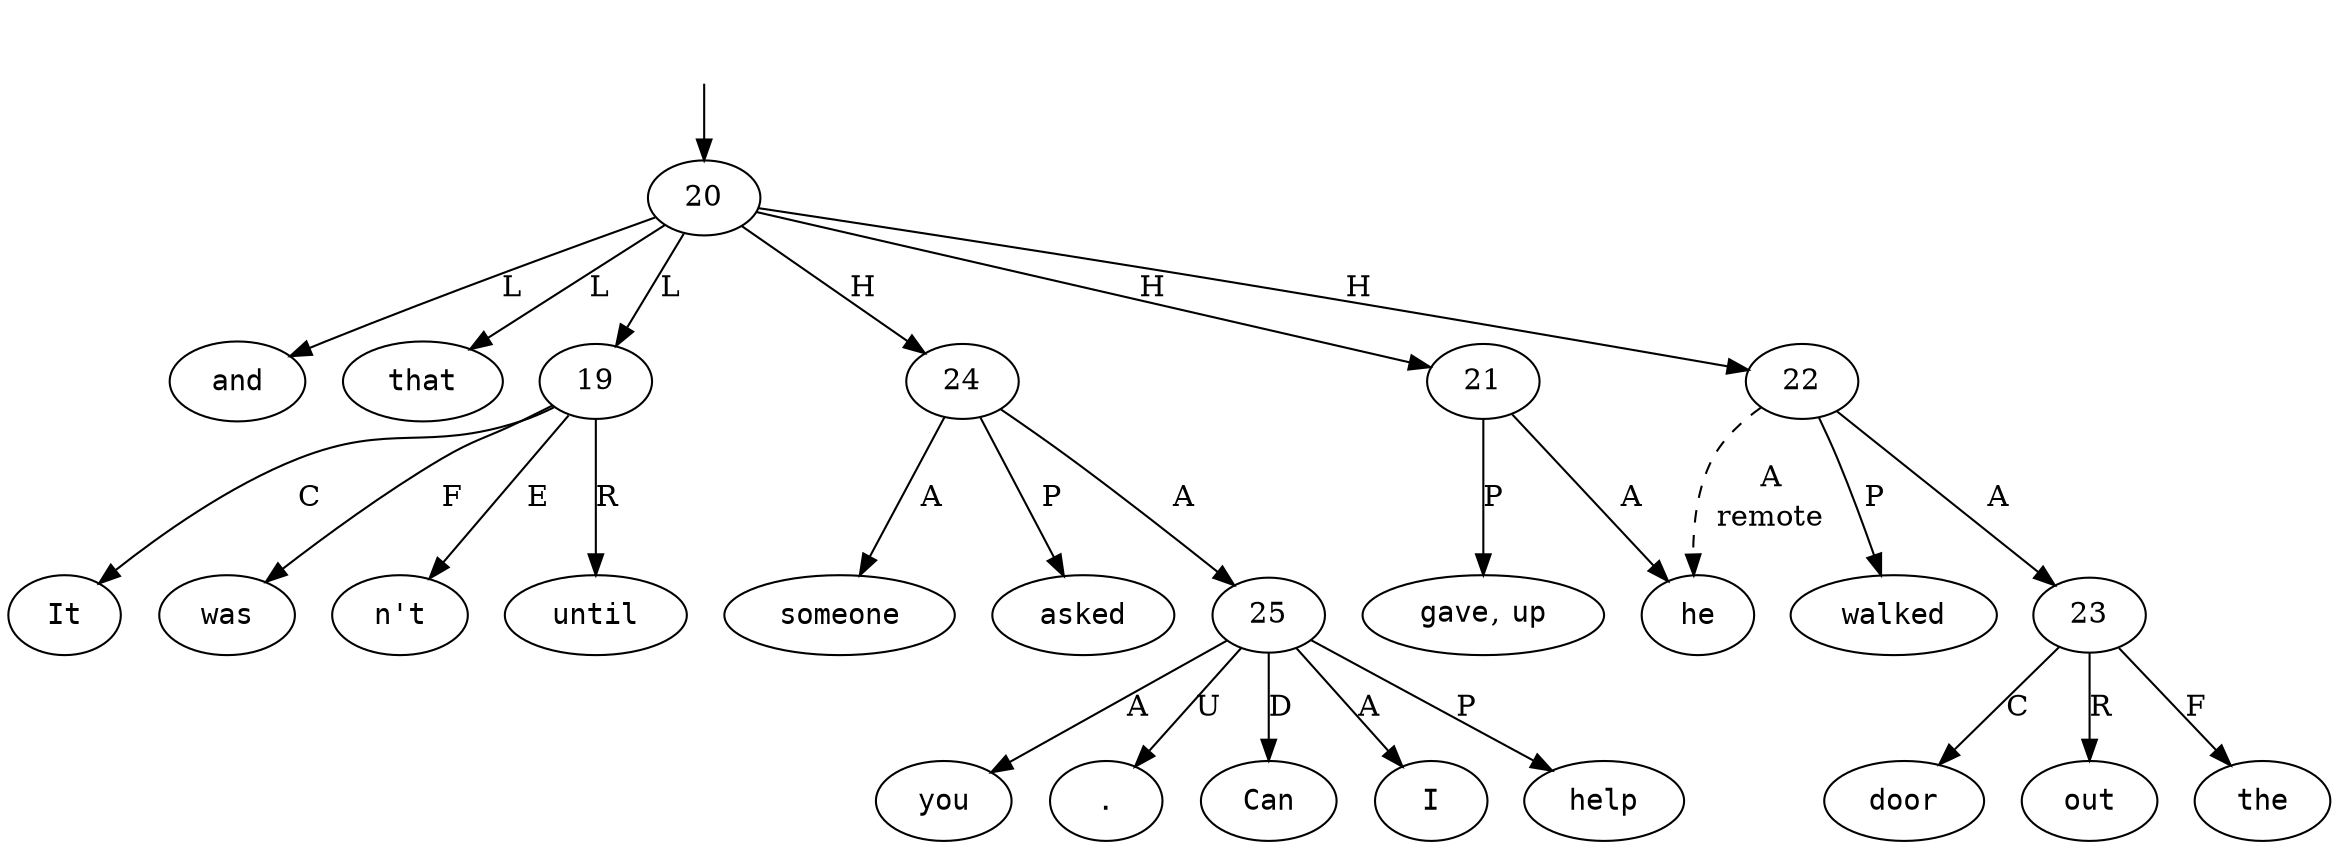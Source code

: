 digraph "249123-0004" {
  top [ style=invis ];
  top -> 20;
  0 [ shape=oval, label=<<table align="center" border="0" cellspacing="0"><tr><td colspan="2"><font face="Courier">It</font></td></tr></table>> ];
  1 [ shape=oval, label=<<table align="center" border="0" cellspacing="0"><tr><td colspan="2"><font face="Courier">was</font></td></tr></table>> ];
  2 [ shape=oval, label=<<table align="center" border="0" cellspacing="0"><tr><td colspan="2"><font face="Courier">n&#x27;t</font></td></tr></table>> ];
  3 [ shape=oval, label=<<table align="center" border="0" cellspacing="0"><tr><td colspan="2"><font face="Courier">until</font></td></tr></table>> ];
  4 [ shape=oval, label=<<table align="center" border="0" cellspacing="0"><tr><td colspan="2"><font face="Courier">he</font></td></tr></table>> ];
  5 [ shape=oval, label=<<table align="center" border="0" cellspacing="0"><tr><td colspan="2"><font face="Courier">gave</font>,&nbsp;<font face="Courier">up</font></td></tr></table>> ];
  6 [ shape=oval, label=<<table align="center" border="0" cellspacing="0"><tr><td colspan="2"><font face="Courier">and</font></td></tr></table>> ];
  7 [ shape=oval, label=<<table align="center" border="0" cellspacing="0"><tr><td colspan="2"><font face="Courier">walked</font></td></tr></table>> ];
  8 [ shape=oval, label=<<table align="center" border="0" cellspacing="0"><tr><td colspan="2"><font face="Courier">out</font></td></tr></table>> ];
  9 [ shape=oval, label=<<table align="center" border="0" cellspacing="0"><tr><td colspan="2"><font face="Courier">the</font></td></tr></table>> ];
  10 [ shape=oval, label=<<table align="center" border="0" cellspacing="0"><tr><td colspan="2"><font face="Courier">door</font></td></tr></table>> ];
  11 [ shape=oval, label=<<table align="center" border="0" cellspacing="0"><tr><td colspan="2"><font face="Courier">that</font></td></tr></table>> ];
  12 [ shape=oval, label=<<table align="center" border="0" cellspacing="0"><tr><td colspan="2"><font face="Courier">someone</font></td></tr></table>> ];
  13 [ shape=oval, label=<<table align="center" border="0" cellspacing="0"><tr><td colspan="2"><font face="Courier">asked</font></td></tr></table>> ];
  14 [ shape=oval, label=<<table align="center" border="0" cellspacing="0"><tr><td colspan="2"><font face="Courier">Can</font></td></tr></table>> ];
  15 [ shape=oval, label=<<table align="center" border="0" cellspacing="0"><tr><td colspan="2"><font face="Courier">I</font></td></tr></table>> ];
  16 [ shape=oval, label=<<table align="center" border="0" cellspacing="0"><tr><td colspan="2"><font face="Courier">help</font></td></tr></table>> ];
  17 [ shape=oval, label=<<table align="center" border="0" cellspacing="0"><tr><td colspan="2"><font face="Courier">you</font></td></tr></table>> ];
  18 [ shape=oval, label=<<table align="center" border="0" cellspacing="0"><tr><td colspan="2"><font face="Courier">.</font></td></tr></table>> ];
  19 -> 3 [ label="R" ];
  19 -> 0 [ label="C" ];
  19 -> 2 [ label="E" ];
  19 -> 1 [ label="F" ];
  20 -> 11 [ label="L" ];
  20 -> 24 [ label="H" ];
  20 -> 6 [ label="L" ];
  20 -> 19 [ label="L" ];
  20 -> 21 [ label="H" ];
  20 -> 22 [ label="H" ];
  21 -> 5 [ label="P" ];
  21 -> 4 [ label="A" ];
  22 -> 4 [ label=<<table align="center" border="0" cellspacing="0"><tr><td colspan="1">A</td></tr><tr><td>remote</td></tr></table>>, style=dashed ];
  22 -> 23 [ label="A" ];
  22 -> 7 [ label="P" ];
  23 -> 9 [ label="F" ];
  23 -> 8 [ label="R" ];
  23 -> 10 [ label="C" ];
  24 -> 12 [ label="A" ];
  24 -> 25 [ label="A" ];
  24 -> 13 [ label="P" ];
  25 -> 18 [ label="U" ];
  25 -> 17 [ label="A" ];
  25 -> 16 [ label="P" ];
  25 -> 14 [ label="D" ];
  25 -> 15 [ label="A" ];
}

